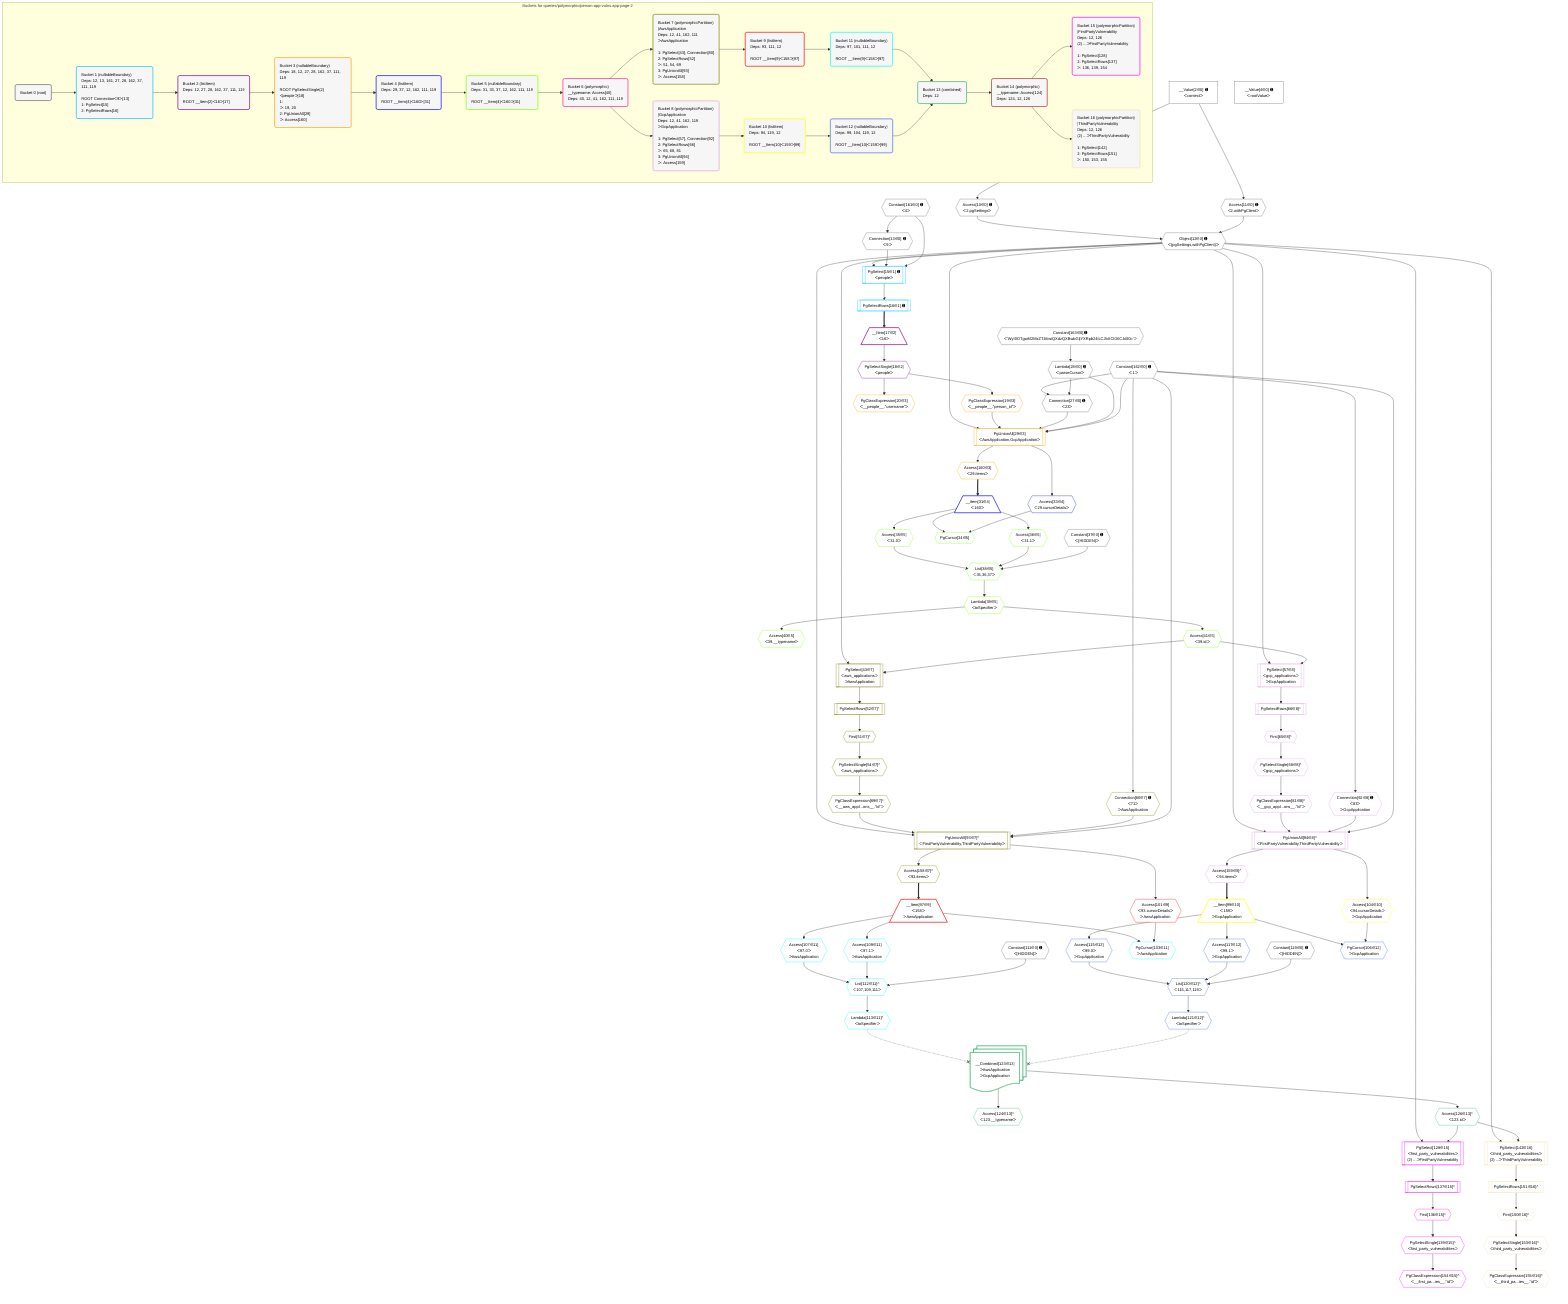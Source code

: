 %%{init: {'themeVariables': { 'fontSize': '12px'}}}%%
graph TD
    classDef path fill:#eee,stroke:#000,color:#000
    classDef plan fill:#fff,stroke-width:1px,color:#000
    classDef itemplan fill:#fff,stroke-width:2px,color:#000
    classDef unbatchedplan fill:#dff,stroke-width:1px,color:#000
    classDef sideeffectplan fill:#fcc,stroke-width:2px,color:#000
    classDef bucket fill:#f6f6f6,color:#000,stroke-width:2px,text-align:left

    subgraph "Buckets for queries/polymorphic/person-app-vulns.app-page-2"
    Bucket0("Bucket 0 (root)"):::bucket
    Bucket1("Bucket 1 (nullableBoundary)<br />Deps: 12, 13, 161, 27, 28, 162, 37, 111, 119<br /><br />ROOT Connectionᐸ9ᐳ[13]<br />1: PgSelect[15]<br />2: PgSelectRows[16]"):::bucket
    Bucket2("Bucket 2 (listItem)<br />Deps: 12, 27, 28, 162, 37, 111, 119<br /><br />ROOT __Item{2}ᐸ16ᐳ[17]"):::bucket
    Bucket3("Bucket 3 (nullableBoundary)<br />Deps: 18, 12, 27, 28, 162, 37, 111, 119<br /><br />ROOT PgSelectSingle{2}ᐸpeopleᐳ[18]<br />1: <br />ᐳ: 19, 20<br />2: PgUnionAll[29]<br />ᐳ: Access[160]"):::bucket
    Bucket4("Bucket 4 (listItem)<br />Deps: 29, 37, 12, 162, 111, 119<br /><br />ROOT __Item{4}ᐸ160ᐳ[31]"):::bucket
    Bucket5("Bucket 5 (nullableBoundary)<br />Deps: 31, 33, 37, 12, 162, 111, 119<br /><br />ROOT __Item{4}ᐸ160ᐳ[31]"):::bucket
    Bucket6("Bucket 6 (polymorphic)<br />__typename: Access[40]<br />Deps: 40, 12, 41, 162, 111, 119"):::bucket
    Bucket7("Bucket 7 (polymorphicPartition)<br />|AwsApplication<br />Deps: 12, 41, 162, 111<br />ᐳAwsApplication<br /><br />1: PgSelect[43], Connection[80]<br />2: PgSelectRows[52]<br />ᐳ: 51, 54, 69<br />3: PgUnionAll[93]<br />ᐳ: Access[158]"):::bucket
    Bucket8("Bucket 8 (polymorphicPartition)<br />|GcpApplication<br />Deps: 12, 41, 162, 119<br />ᐳGcpApplication<br /><br />1: PgSelect[57], Connection[92]<br />2: PgSelectRows[66]<br />ᐳ: 65, 68, 81<br />3: PgUnionAll[94]<br />ᐳ: Access[159]"):::bucket
    Bucket9("Bucket 9 (listItem)<br />Deps: 93, 111, 12<br /><br />ROOT __Item{9}ᐸ158ᐳ[97]"):::bucket
    Bucket10("Bucket 10 (listItem)<br />Deps: 94, 119, 12<br /><br />ROOT __Item{10}ᐸ159ᐳ[99]"):::bucket
    Bucket11("Bucket 11 (nullableBoundary)<br />Deps: 97, 101, 111, 12<br /><br />ROOT __Item{9}ᐸ158ᐳ[97]"):::bucket
    Bucket12("Bucket 12 (nullableBoundary)<br />Deps: 99, 104, 119, 12<br /><br />ROOT __Item{10}ᐸ159ᐳ[99]"):::bucket
    Bucket13("Bucket 13 (combined)<br />Deps: 12"):::bucket
    Bucket14("Bucket 14 (polymorphic)<br />__typename: Access[124]<br />Deps: 124, 12, 126"):::bucket
    Bucket15("Bucket 15 (polymorphicPartition)<br />|FirstPartyVulnerability<br />Deps: 12, 126<br />(2) ...ᐳFirstPartyVulnerability<br /><br />1: PgSelect[128]<br />2: PgSelectRows[137]<br />ᐳ: 136, 139, 154"):::bucket
    Bucket16("Bucket 16 (polymorphicPartition)<br />|ThirdPartyVulnerability<br />Deps: 12, 126<br />(2) ...ᐳThirdPartyVulnerability<br /><br />1: PgSelect[142]<br />2: PgSelectRows[151]<br />ᐳ: 150, 153, 155"):::bucket
    end
    Bucket0 --> Bucket1
    Bucket1 --> Bucket2
    Bucket2 --> Bucket3
    Bucket3 --> Bucket4
    Bucket4 --> Bucket5
    Bucket5 --> Bucket6
    Bucket6 --> Bucket7 & Bucket8
    Bucket7 --> Bucket9
    Bucket8 --> Bucket10
    Bucket9 --> Bucket11
    Bucket10 --> Bucket12
    Bucket11 --> Bucket13
    Bucket12 --> Bucket13
    Bucket13 --> Bucket14
    Bucket14 --> Bucket15 & Bucket16

    %% plan dependencies
    Object12{{"Object[12∈0] ➊<br />ᐸ{pgSettings,withPgClient}ᐳ"}}:::plan
    Access10{{"Access[10∈0] ➊<br />ᐸ2.pgSettingsᐳ"}}:::plan
    Access11{{"Access[11∈0] ➊<br />ᐸ2.withPgClientᐳ"}}:::plan
    Access10 & Access11 --> Object12
    Connection27{{"Connection[27∈0] ➊<br />ᐸ23ᐳ"}}:::plan
    Constant162{{"Constant[162∈0] ➊<br />ᐸ1ᐳ"}}:::plan
    Lambda28{{"Lambda[28∈0] ➊<br />ᐸparseCursorᐳ"}}:::plan
    Constant162 & Lambda28 --> Connection27
    __Value2["__Value[2∈0] ➊<br />ᐸcontextᐳ"]:::plan
    __Value2 --> Access10
    __Value2 --> Access11
    Connection13{{"Connection[13∈0] ➊<br />ᐸ9ᐳ"}}:::plan
    Constant161{{"Constant[161∈0] ➊<br />ᐸ4ᐳ"}}:::plan
    Constant161 --> Connection13
    Constant163{{"Constant[163∈0] ➊<br />ᐸ'WyI0OTgwM2MxZTJiIiwiQXdzQXBwbGljYXRpb24iLCJbXCI0XCJdIl0='ᐳ"}}:::plan
    Constant163 --> Lambda28
    __Value4["__Value[4∈0] ➊<br />ᐸrootValueᐳ"]:::plan
    Constant37{{"Constant[37∈0] ➊<br />ᐸ[HIDDEN]ᐳ"}}:::plan
    Constant111{{"Constant[111∈0] ➊<br />ᐸ[HIDDEN]ᐳ"}}:::plan
    Constant119{{"Constant[119∈0] ➊<br />ᐸ[HIDDEN]ᐳ"}}:::plan
    PgSelect15[["PgSelect[15∈1] ➊<br />ᐸpeopleᐳ"]]:::plan
    Object12 & Connection13 & Constant161 --> PgSelect15
    PgSelectRows16[["PgSelectRows[16∈1] ➊"]]:::plan
    PgSelect15 --> PgSelectRows16
    __Item17[/"__Item[17∈2]<br />ᐸ16ᐳ"\]:::itemplan
    PgSelectRows16 ==> __Item17
    PgSelectSingle18{{"PgSelectSingle[18∈2]<br />ᐸpeopleᐳ"}}:::plan
    __Item17 --> PgSelectSingle18
    PgUnionAll29[["PgUnionAll[29∈3]<br />ᐸAwsApplication,GcpApplicationᐳ"]]:::plan
    PgClassExpression19{{"PgClassExpression[19∈3]<br />ᐸ__people__.”person_id”ᐳ"}}:::plan
    Object12 & PgClassExpression19 & Connection27 & Lambda28 & Constant162 --> PgUnionAll29
    PgSelectSingle18 --> PgClassExpression19
    PgClassExpression20{{"PgClassExpression[20∈3]<br />ᐸ__people__.”username”ᐳ"}}:::plan
    PgSelectSingle18 --> PgClassExpression20
    Access160{{"Access[160∈3]<br />ᐸ29.itemsᐳ"}}:::plan
    PgUnionAll29 --> Access160
    __Item31[/"__Item[31∈4]<br />ᐸ160ᐳ"\]:::itemplan
    Access160 ==> __Item31
    Access33{{"Access[33∈4]<br />ᐸ29.cursorDetailsᐳ"}}:::plan
    PgUnionAll29 --> Access33
    List38{{"List[38∈5]<br />ᐸ35,36,37ᐳ"}}:::plan
    Access35{{"Access[35∈5]<br />ᐸ31.0ᐳ"}}:::plan
    Access36{{"Access[36∈5]<br />ᐸ31.1ᐳ"}}:::plan
    Access35 & Access36 & Constant37 --> List38
    PgCursor34{{"PgCursor[34∈5]"}}:::plan
    __Item31 & Access33 --> PgCursor34
    __Item31 --> Access35
    __Item31 --> Access36
    Lambda39{{"Lambda[39∈5]<br />ᐸtoSpecifierᐳ"}}:::plan
    List38 --> Lambda39
    Access40{{"Access[40∈5]<br />ᐸ39.__typenameᐳ"}}:::plan
    Lambda39 --> Access40
    Access41{{"Access[41∈5]<br />ᐸ39.idᐳ"}}:::plan
    Lambda39 --> Access41
    PgUnionAll93[["PgUnionAll[93∈7]^<br />ᐸFirstPartyVulnerability,ThirdPartyVulnerabilityᐳ"]]:::plan
    PgClassExpression69{{"PgClassExpression[69∈7]^<br />ᐸ__aws_appl...ons__.”id”ᐳ"}}:::plan
    Connection80{{"Connection[80∈7] ➊<br />ᐸ71ᐳ<br />ᐳAwsApplication"}}:::plan
    Object12 & PgClassExpression69 & Connection80 & Constant162 --> PgUnionAll93
    PgSelect43[["PgSelect[43∈7]<br />ᐸaws_applicationsᐳ<br />ᐳAwsApplication"]]:::plan
    Object12 & Access41 --> PgSelect43
    First51{{"First[51∈7]^"}}:::plan
    PgSelectRows52[["PgSelectRows[52∈7]^"]]:::plan
    PgSelectRows52 --> First51
    PgSelect43 --> PgSelectRows52
    PgSelectSingle54{{"PgSelectSingle[54∈7]^<br />ᐸaws_applicationsᐳ"}}:::plan
    First51 --> PgSelectSingle54
    PgSelectSingle54 --> PgClassExpression69
    Constant162 --> Connection80
    Access158{{"Access[158∈7]^<br />ᐸ93.itemsᐳ"}}:::plan
    PgUnionAll93 --> Access158
    __Item97[/"__Item[97∈9]<br />ᐸ158ᐳ<br />ᐳAwsApplication"\]:::itemplan
    Access158 ==> __Item97
    Access101{{"Access[101∈9]<br />ᐸ93.cursorDetailsᐳ<br />ᐳAwsApplication"}}:::plan
    PgUnionAll93 --> Access101
    List112{{"List[112∈11]^<br />ᐸ107,109,111ᐳ"}}:::plan
    Access107{{"Access[107∈11]<br />ᐸ97.0ᐳ<br />ᐳAwsApplication"}}:::plan
    Access109{{"Access[109∈11]<br />ᐸ97.1ᐳ<br />ᐳAwsApplication"}}:::plan
    Access107 & Access109 & Constant111 --> List112
    PgCursor103{{"PgCursor[103∈11]<br />ᐳAwsApplication"}}:::plan
    __Item97 & Access101 --> PgCursor103
    __Item97 --> Access107
    __Item97 --> Access109
    Lambda113{{"Lambda[113∈11]^<br />ᐸtoSpecifierᐳ"}}:::plan
    List112 --> Lambda113
    Access124{{"Access[124∈13]^<br />ᐸ123.__typenameᐳ"}}:::plan
    __Value123:::plan@{shape: docs, label: "__Combined[123∈13]<br />ᐳAwsApplication<br />ᐳGcpApplication"}
    __Value123 --> Access124
    Access126{{"Access[126∈13]^<br />ᐸ123.idᐳ"}}:::plan
    __Value123 --> Access126
    PgSelect128[["PgSelect[128∈15]<br />ᐸfirst_party_vulnerabilitiesᐳ<br />(2) ...ᐳFirstPartyVulnerability"]]:::plan
    Object12 & Access126 --> PgSelect128
    First136{{"First[136∈15]^"}}:::plan
    PgSelectRows137[["PgSelectRows[137∈15]^"]]:::plan
    PgSelectRows137 --> First136
    PgSelect128 --> PgSelectRows137
    PgSelectSingle139{{"PgSelectSingle[139∈15]^<br />ᐸfirst_party_vulnerabilitiesᐳ"}}:::plan
    First136 --> PgSelectSingle139
    PgClassExpression154{{"PgClassExpression[154∈15]^<br />ᐸ__first_pa...ies__.”id”ᐳ"}}:::plan
    PgSelectSingle139 --> PgClassExpression154
    PgSelect142[["PgSelect[142∈16]<br />ᐸthird_party_vulnerabilitiesᐳ<br />(2) ...ᐳThirdPartyVulnerability"]]:::plan
    Object12 & Access126 --> PgSelect142
    First150{{"First[150∈16]^"}}:::plan
    PgSelectRows151[["PgSelectRows[151∈16]^"]]:::plan
    PgSelectRows151 --> First150
    PgSelect142 --> PgSelectRows151
    PgSelectSingle153{{"PgSelectSingle[153∈16]^<br />ᐸthird_party_vulnerabilitiesᐳ"}}:::plan
    First150 --> PgSelectSingle153
    PgClassExpression155{{"PgClassExpression[155∈16]^<br />ᐸ__third_pa...ies__.”id”ᐳ"}}:::plan
    PgSelectSingle153 --> PgClassExpression155
    PgUnionAll94[["PgUnionAll[94∈8]^<br />ᐸFirstPartyVulnerability,ThirdPartyVulnerabilityᐳ"]]:::plan
    PgClassExpression81{{"PgClassExpression[81∈8]^<br />ᐸ__gcp_appl...ons__.”id”ᐳ"}}:::plan
    Connection92{{"Connection[92∈8] ➊<br />ᐸ83ᐳ<br />ᐳGcpApplication"}}:::plan
    Object12 & PgClassExpression81 & Connection92 & Constant162 --> PgUnionAll94
    PgSelect57[["PgSelect[57∈8]<br />ᐸgcp_applicationsᐳ<br />ᐳGcpApplication"]]:::plan
    Object12 & Access41 --> PgSelect57
    First65{{"First[65∈8]^"}}:::plan
    PgSelectRows66[["PgSelectRows[66∈8]^"]]:::plan
    PgSelectRows66 --> First65
    PgSelect57 --> PgSelectRows66
    PgSelectSingle68{{"PgSelectSingle[68∈8]^<br />ᐸgcp_applicationsᐳ"}}:::plan
    First65 --> PgSelectSingle68
    PgSelectSingle68 --> PgClassExpression81
    Constant162 --> Connection92
    Access159{{"Access[159∈8]^<br />ᐸ94.itemsᐳ"}}:::plan
    PgUnionAll94 --> Access159
    __Item99[/"__Item[99∈10]<br />ᐸ159ᐳ<br />ᐳGcpApplication"\]:::itemplan
    Access159 ==> __Item99
    Access104{{"Access[104∈10]<br />ᐸ94.cursorDetailsᐳ<br />ᐳGcpApplication"}}:::plan
    PgUnionAll94 --> Access104
    List120{{"List[120∈12]^<br />ᐸ115,117,119ᐳ"}}:::plan
    Access115{{"Access[115∈12]<br />ᐸ99.0ᐳ<br />ᐳGcpApplication"}}:::plan
    Access117{{"Access[117∈12]<br />ᐸ99.1ᐳ<br />ᐳGcpApplication"}}:::plan
    Access115 & Access117 & Constant119 --> List120
    PgCursor106{{"PgCursor[106∈12]<br />ᐳGcpApplication"}}:::plan
    __Item99 & Access104 --> PgCursor106
    __Item99 --> Access115
    __Item99 --> Access117
    Lambda121{{"Lambda[121∈12]^<br />ᐸtoSpecifierᐳ"}}:::plan
    List120 --> Lambda121

    %% define steps
    classDef bucket0 stroke:#696969
    class Bucket0,__Value2,__Value4,Access10,Access11,Object12,Connection13,Connection27,Lambda28,Constant37,Constant111,Constant119,Constant161,Constant162,Constant163 bucket0
    classDef bucket1 stroke:#00bfff
    class Bucket1,PgSelect15,PgSelectRows16 bucket1
    classDef bucket2 stroke:#7f007f
    class Bucket2,__Item17,PgSelectSingle18 bucket2
    classDef bucket3 stroke:#ffa500
    class Bucket3,PgClassExpression19,PgClassExpression20,PgUnionAll29,Access160 bucket3
    classDef bucket4 stroke:#0000ff
    class Bucket4,__Item31,Access33 bucket4
    classDef bucket5 stroke:#7fff00
    class Bucket5,PgCursor34,Access35,Access36,List38,Lambda39,Access40,Access41 bucket5
    classDef bucket6 stroke:#ff1493
    class Bucket6 bucket6
    classDef bucket7 stroke:#808000
    class Bucket7,PgSelect43,First51,PgSelectRows52,PgSelectSingle54,PgClassExpression69,Connection80,PgUnionAll93,Access158 bucket7
    classDef bucket8 stroke:#dda0dd
    class Bucket8,PgSelect57,First65,PgSelectRows66,PgSelectSingle68,PgClassExpression81,Connection92,PgUnionAll94,Access159 bucket8
    classDef bucket9 stroke:#ff0000
    class Bucket9,__Item97,Access101 bucket9
    classDef bucket10 stroke:#ffff00
    class Bucket10,__Item99,Access104 bucket10
    classDef bucket11 stroke:#00ffff
    class Bucket11,PgCursor103,Access107,Access109,List112,Lambda113 bucket11
    classDef bucket12 stroke:#4169e1
    class Bucket12,PgCursor106,Access115,Access117,List120,Lambda121 bucket12
    classDef bucket13 stroke:#3cb371
    class Bucket13,__Value123,Access124,Access126 bucket13
    classDef bucket14 stroke:#a52a2a
    class Bucket14 bucket14
    classDef bucket15 stroke:#ff00ff
    class Bucket15,PgSelect128,First136,PgSelectRows137,PgSelectSingle139,PgClassExpression154 bucket15
    classDef bucket16 stroke:#f5deb3
    class Bucket16,PgSelect142,First150,PgSelectRows151,PgSelectSingle153,PgClassExpression155 bucket16

    Lambda113 -.-x __Value123
    Lambda121 -.-x __Value123